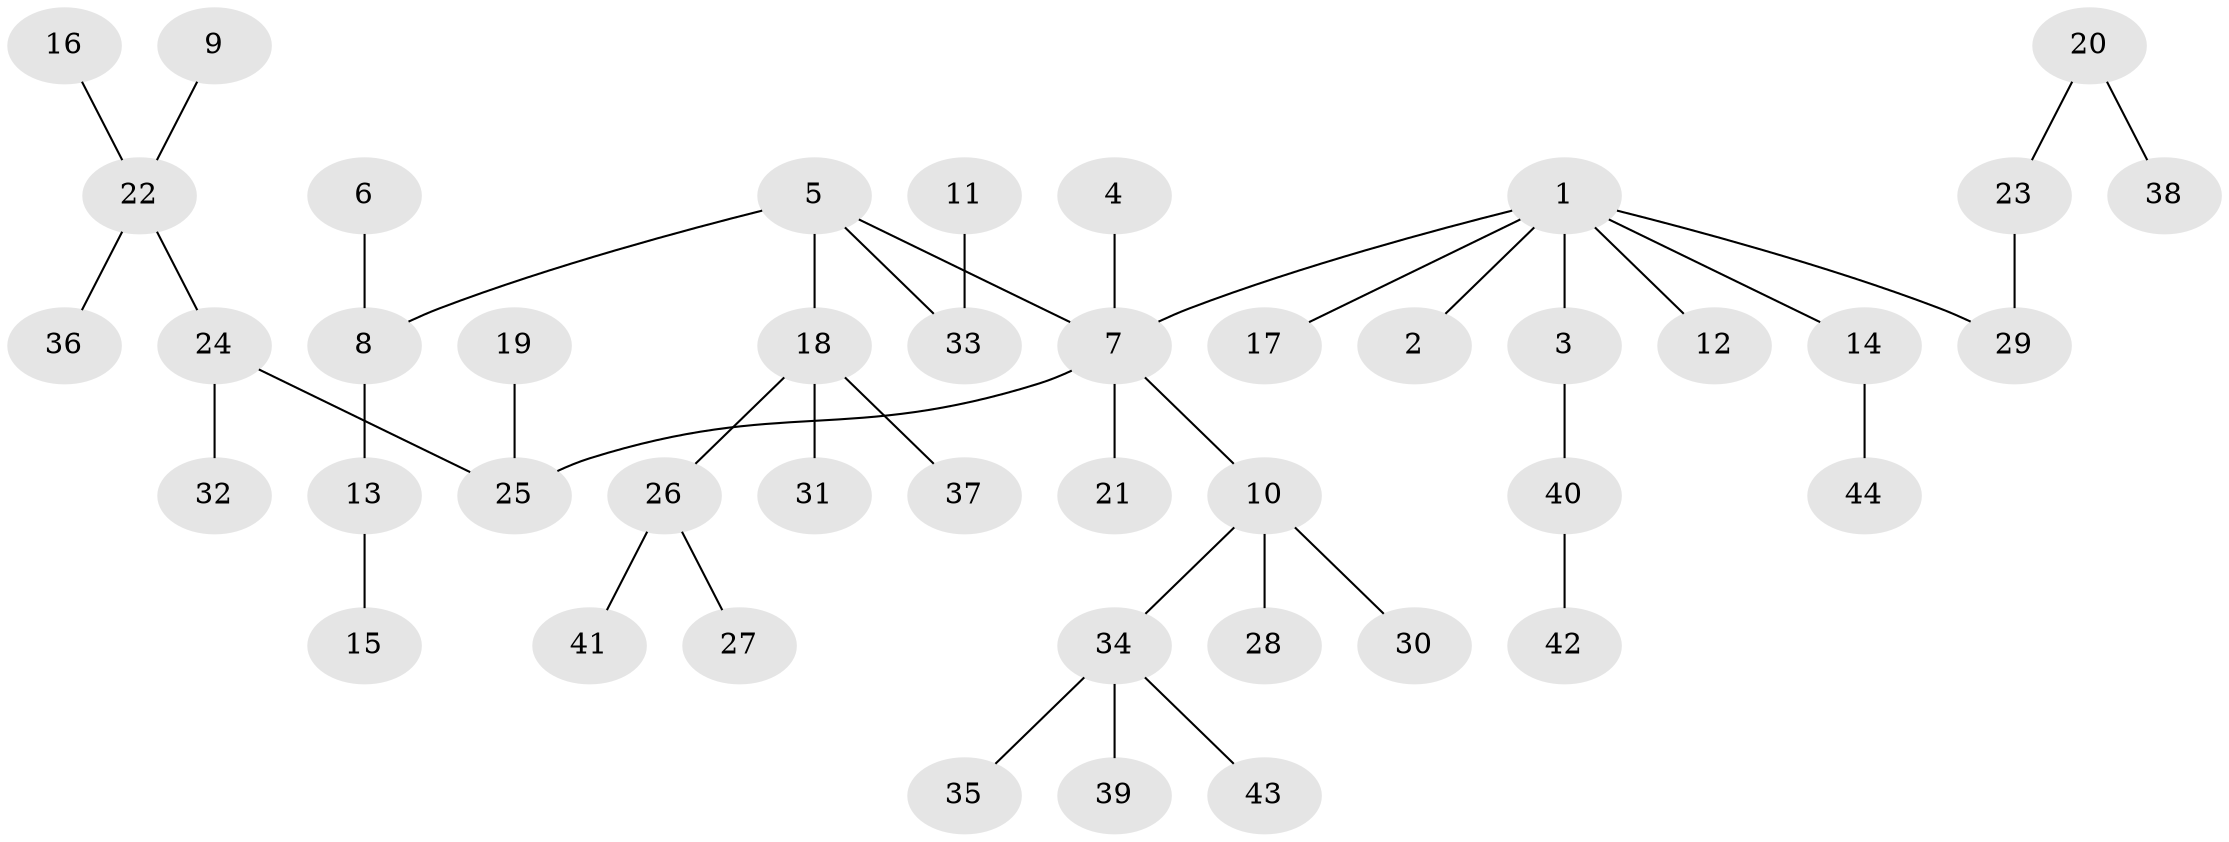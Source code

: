 // original degree distribution, {4: 0.056818181818181816, 5: 0.045454545454545456, 7: 0.011363636363636364, 1: 0.5227272727272727, 3: 0.14772727272727273, 2: 0.20454545454545456, 6: 0.011363636363636364}
// Generated by graph-tools (version 1.1) at 2025/50/03/09/25 03:50:26]
// undirected, 44 vertices, 43 edges
graph export_dot {
graph [start="1"]
  node [color=gray90,style=filled];
  1;
  2;
  3;
  4;
  5;
  6;
  7;
  8;
  9;
  10;
  11;
  12;
  13;
  14;
  15;
  16;
  17;
  18;
  19;
  20;
  21;
  22;
  23;
  24;
  25;
  26;
  27;
  28;
  29;
  30;
  31;
  32;
  33;
  34;
  35;
  36;
  37;
  38;
  39;
  40;
  41;
  42;
  43;
  44;
  1 -- 2 [weight=1.0];
  1 -- 3 [weight=1.0];
  1 -- 7 [weight=1.0];
  1 -- 12 [weight=1.0];
  1 -- 14 [weight=1.0];
  1 -- 17 [weight=1.0];
  1 -- 29 [weight=1.0];
  3 -- 40 [weight=1.0];
  4 -- 7 [weight=1.0];
  5 -- 7 [weight=1.0];
  5 -- 8 [weight=1.0];
  5 -- 18 [weight=1.0];
  5 -- 33 [weight=1.0];
  6 -- 8 [weight=1.0];
  7 -- 10 [weight=1.0];
  7 -- 21 [weight=1.0];
  7 -- 25 [weight=1.0];
  8 -- 13 [weight=1.0];
  9 -- 22 [weight=1.0];
  10 -- 28 [weight=1.0];
  10 -- 30 [weight=1.0];
  10 -- 34 [weight=1.0];
  11 -- 33 [weight=1.0];
  13 -- 15 [weight=1.0];
  14 -- 44 [weight=1.0];
  16 -- 22 [weight=1.0];
  18 -- 26 [weight=1.0];
  18 -- 31 [weight=1.0];
  18 -- 37 [weight=1.0];
  19 -- 25 [weight=1.0];
  20 -- 23 [weight=1.0];
  20 -- 38 [weight=1.0];
  22 -- 24 [weight=1.0];
  22 -- 36 [weight=1.0];
  23 -- 29 [weight=1.0];
  24 -- 25 [weight=1.0];
  24 -- 32 [weight=1.0];
  26 -- 27 [weight=1.0];
  26 -- 41 [weight=1.0];
  34 -- 35 [weight=1.0];
  34 -- 39 [weight=1.0];
  34 -- 43 [weight=1.0];
  40 -- 42 [weight=1.0];
}
